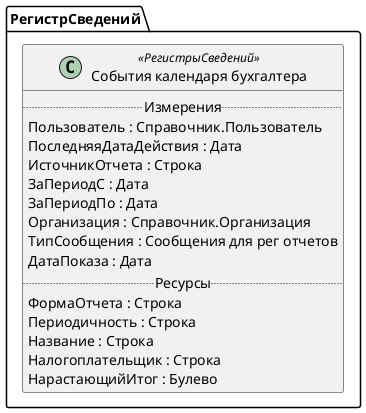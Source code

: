 ﻿@startuml СобытияКалендаряБухгалтера
'!include templates.wsd
'..\include templates.wsd
class РегистрСведений.СобытияКалендаряБухгалтера as "События календаря бухгалтера" <<РегистрыСведений>>
{
..Измерения..
Пользователь : Справочник.Пользователь
ПоследняяДатаДействия : Дата
ИсточникОтчета : Строка
ЗаПериодС : Дата
ЗаПериодПо : Дата
Организация : Справочник.Организация
ТипСообщения : Сообщения для рег отчетов
ДатаПоказа : Дата
..Ресурсы..
ФормаОтчета : Строка
Периодичность : Строка
Название : Строка
Налогоплательщик : Строка
НарастающийИтог : Булево
}
@enduml
